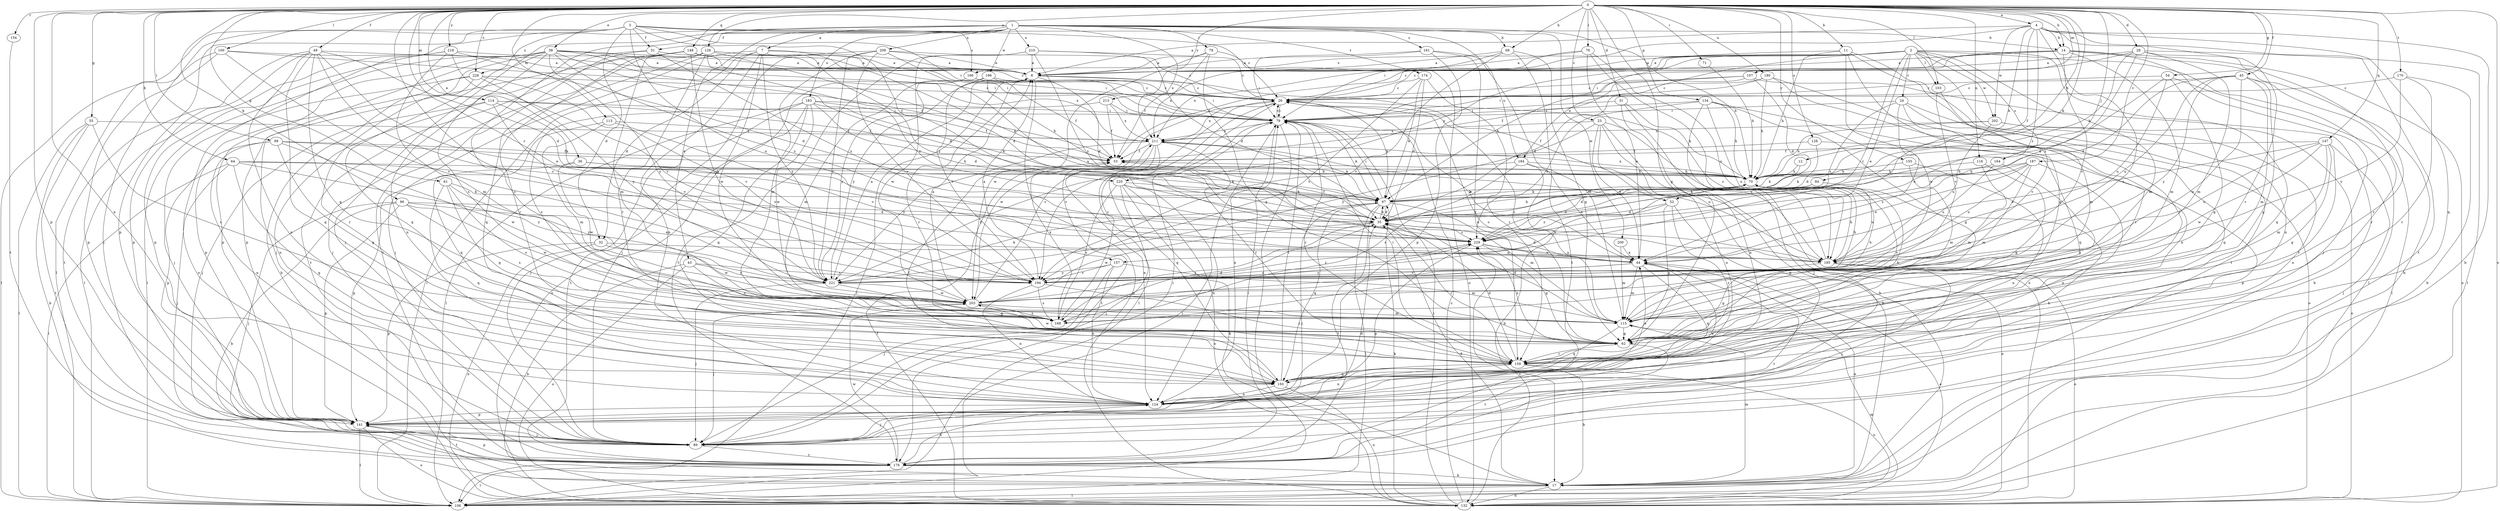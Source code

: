 strict digraph  {
0;
1;
2;
3;
4;
7;
8;
11;
12;
14;
17;
23;
24;
26;
28;
31;
32;
35;
36;
38;
43;
44;
45;
49;
51;
52;
53;
54;
55;
61;
62;
64;
68;
70;
71;
76;
78;
79;
84;
89;
96;
97;
99;
100;
103;
106;
107;
113;
114;
115;
116;
124;
126;
128;
132;
134;
141;
147;
148;
150;
154;
155;
157;
159;
161;
164;
166;
168;
170;
174;
176;
180;
183;
184;
185;
187;
194;
196;
200;
202;
203;
209;
210;
211;
213;
218;
220;
221;
228;
229;
0 -> 4  [label=a];
0 -> 11  [label=b];
0 -> 12  [label=b];
0 -> 14  [label=b];
0 -> 23  [label=c];
0 -> 28  [label=d];
0 -> 31  [label=d];
0 -> 36  [label=e];
0 -> 38  [label=e];
0 -> 45  [label=f];
0 -> 49  [label=f];
0 -> 54  [label=g];
0 -> 55  [label=g];
0 -> 61  [label=g];
0 -> 62  [label=g];
0 -> 64  [label=h];
0 -> 68  [label=h];
0 -> 71  [label=i];
0 -> 76  [label=i];
0 -> 84  [label=j];
0 -> 96  [label=k];
0 -> 97  [label=k];
0 -> 99  [label=l];
0 -> 100  [label=l];
0 -> 103  [label=l];
0 -> 107  [label=m];
0 -> 113  [label=m];
0 -> 114  [label=m];
0 -> 116  [label=n];
0 -> 124  [label=n];
0 -> 126  [label=o];
0 -> 128  [label=o];
0 -> 132  [label=o];
0 -> 134  [label=p];
0 -> 141  [label=p];
0 -> 147  [label=q];
0 -> 148  [label=q];
0 -> 154  [label=r];
0 -> 155  [label=r];
0 -> 157  [label=r];
0 -> 170  [label=t];
0 -> 180  [label=u];
0 -> 187  [label=v];
0 -> 194  [label=v];
0 -> 213  [label=y];
0 -> 218  [label=y];
0 -> 228  [label=z];
1 -> 7  [label=a];
1 -> 43  [label=e];
1 -> 51  [label=f];
1 -> 68  [label=h];
1 -> 70  [label=h];
1 -> 78  [label=i];
1 -> 89  [label=j];
1 -> 161  [label=s];
1 -> 174  [label=t];
1 -> 176  [label=t];
1 -> 183  [label=u];
1 -> 184  [label=u];
1 -> 196  [label=w];
1 -> 200  [label=w];
1 -> 209  [label=x];
1 -> 210  [label=x];
1 -> 211  [label=x];
1 -> 228  [label=z];
2 -> 8  [label=a];
2 -> 24  [label=c];
2 -> 26  [label=c];
2 -> 44  [label=e];
2 -> 97  [label=k];
2 -> 103  [label=l];
2 -> 106  [label=l];
2 -> 115  [label=m];
2 -> 124  [label=n];
2 -> 150  [label=q];
2 -> 157  [label=r];
2 -> 164  [label=s];
2 -> 166  [label=s];
2 -> 184  [label=u];
2 -> 202  [label=w];
2 -> 220  [label=y];
3 -> 14  [label=b];
3 -> 26  [label=c];
3 -> 32  [label=d];
3 -> 51  [label=f];
3 -> 79  [label=i];
3 -> 89  [label=j];
3 -> 106  [label=l];
3 -> 132  [label=o];
3 -> 141  [label=p];
3 -> 166  [label=s];
3 -> 185  [label=u];
3 -> 220  [label=y];
4 -> 8  [label=a];
4 -> 14  [label=b];
4 -> 17  [label=b];
4 -> 52  [label=f];
4 -> 70  [label=h];
4 -> 79  [label=i];
4 -> 150  [label=q];
4 -> 159  [label=r];
4 -> 168  [label=s];
4 -> 176  [label=t];
4 -> 202  [label=w];
4 -> 229  [label=z];
7 -> 8  [label=a];
7 -> 32  [label=d];
7 -> 89  [label=j];
7 -> 97  [label=k];
7 -> 106  [label=l];
7 -> 124  [label=n];
7 -> 203  [label=w];
7 -> 221  [label=y];
7 -> 229  [label=z];
8 -> 26  [label=c];
8 -> 35  [label=d];
8 -> 52  [label=f];
8 -> 106  [label=l];
8 -> 132  [label=o];
8 -> 159  [label=r];
8 -> 221  [label=y];
11 -> 8  [label=a];
11 -> 62  [label=g];
11 -> 70  [label=h];
11 -> 159  [label=r];
11 -> 176  [label=t];
11 -> 203  [label=w];
12 -> 70  [label=h];
12 -> 97  [label=k];
14 -> 8  [label=a];
14 -> 17  [label=b];
14 -> 26  [label=c];
14 -> 53  [label=f];
14 -> 89  [label=j];
14 -> 115  [label=m];
14 -> 132  [label=o];
14 -> 194  [label=v];
17 -> 35  [label=d];
17 -> 44  [label=e];
17 -> 106  [label=l];
17 -> 115  [label=m];
17 -> 132  [label=o];
23 -> 17  [label=b];
23 -> 44  [label=e];
23 -> 124  [label=n];
23 -> 141  [label=p];
23 -> 185  [label=u];
23 -> 211  [label=x];
23 -> 221  [label=y];
24 -> 44  [label=e];
24 -> 79  [label=i];
24 -> 132  [label=o];
24 -> 150  [label=q];
24 -> 194  [label=v];
24 -> 229  [label=z];
26 -> 79  [label=i];
26 -> 97  [label=k];
26 -> 106  [label=l];
26 -> 203  [label=w];
26 -> 211  [label=x];
28 -> 8  [label=a];
28 -> 70  [label=h];
28 -> 79  [label=i];
28 -> 106  [label=l];
28 -> 115  [label=m];
28 -> 159  [label=r];
28 -> 229  [label=z];
31 -> 17  [label=b];
31 -> 70  [label=h];
31 -> 79  [label=i];
31 -> 124  [label=n];
32 -> 132  [label=o];
32 -> 141  [label=p];
32 -> 185  [label=u];
32 -> 203  [label=w];
35 -> 53  [label=f];
35 -> 70  [label=h];
35 -> 97  [label=k];
35 -> 159  [label=r];
35 -> 168  [label=s];
35 -> 203  [label=w];
35 -> 229  [label=z];
36 -> 70  [label=h];
36 -> 97  [label=k];
36 -> 141  [label=p];
36 -> 203  [label=w];
38 -> 8  [label=a];
38 -> 17  [label=b];
38 -> 26  [label=c];
38 -> 35  [label=d];
38 -> 53  [label=f];
38 -> 79  [label=i];
38 -> 89  [label=j];
38 -> 106  [label=l];
38 -> 141  [label=p];
38 -> 150  [label=q];
38 -> 168  [label=s];
38 -> 221  [label=y];
38 -> 229  [label=z];
43 -> 17  [label=b];
43 -> 132  [label=o];
43 -> 168  [label=s];
43 -> 194  [label=v];
43 -> 221  [label=y];
44 -> 35  [label=d];
44 -> 115  [label=m];
44 -> 150  [label=q];
44 -> 176  [label=t];
44 -> 194  [label=v];
44 -> 221  [label=y];
45 -> 26  [label=c];
45 -> 35  [label=d];
45 -> 62  [label=g];
45 -> 115  [label=m];
45 -> 159  [label=r];
45 -> 185  [label=u];
45 -> 203  [label=w];
45 -> 221  [label=y];
49 -> 8  [label=a];
49 -> 35  [label=d];
49 -> 44  [label=e];
49 -> 62  [label=g];
49 -> 124  [label=n];
49 -> 141  [label=p];
49 -> 150  [label=q];
49 -> 176  [label=t];
49 -> 194  [label=v];
51 -> 8  [label=a];
51 -> 124  [label=n];
51 -> 168  [label=s];
51 -> 229  [label=z];
52 -> 35  [label=d];
52 -> 62  [label=g];
52 -> 132  [label=o];
52 -> 159  [label=r];
52 -> 229  [label=z];
53 -> 70  [label=h];
54 -> 26  [label=c];
54 -> 35  [label=d];
54 -> 62  [label=g];
54 -> 106  [label=l];
54 -> 185  [label=u];
55 -> 17  [label=b];
55 -> 106  [label=l];
55 -> 168  [label=s];
55 -> 176  [label=t];
55 -> 211  [label=x];
61 -> 62  [label=g];
61 -> 97  [label=k];
61 -> 150  [label=q];
61 -> 168  [label=s];
61 -> 221  [label=y];
62 -> 26  [label=c];
62 -> 70  [label=h];
62 -> 159  [label=r];
62 -> 176  [label=t];
62 -> 203  [label=w];
62 -> 229  [label=z];
64 -> 70  [label=h];
64 -> 89  [label=j];
64 -> 106  [label=l];
64 -> 150  [label=q];
64 -> 221  [label=y];
64 -> 229  [label=z];
68 -> 8  [label=a];
68 -> 53  [label=f];
68 -> 62  [label=g];
68 -> 176  [label=t];
68 -> 194  [label=v];
70 -> 97  [label=k];
70 -> 168  [label=s];
70 -> 194  [label=v];
70 -> 211  [label=x];
70 -> 229  [label=z];
71 -> 70  [label=h];
76 -> 8  [label=a];
76 -> 44  [label=e];
76 -> 132  [label=o];
76 -> 185  [label=u];
76 -> 211  [label=x];
78 -> 8  [label=a];
78 -> 62  [label=g];
78 -> 132  [label=o];
78 -> 203  [label=w];
78 -> 211  [label=x];
79 -> 26  [label=c];
79 -> 44  [label=e];
79 -> 97  [label=k];
79 -> 106  [label=l];
79 -> 124  [label=n];
79 -> 159  [label=r];
79 -> 194  [label=v];
79 -> 211  [label=x];
84 -> 35  [label=d];
84 -> 97  [label=k];
84 -> 185  [label=u];
89 -> 35  [label=d];
89 -> 79  [label=i];
89 -> 176  [label=t];
96 -> 17  [label=b];
96 -> 35  [label=d];
96 -> 44  [label=e];
96 -> 89  [label=j];
96 -> 141  [label=p];
96 -> 168  [label=s];
96 -> 203  [label=w];
97 -> 35  [label=d];
97 -> 70  [label=h];
97 -> 79  [label=i];
97 -> 89  [label=j];
97 -> 106  [label=l];
97 -> 115  [label=m];
97 -> 150  [label=q];
97 -> 176  [label=t];
99 -> 53  [label=f];
99 -> 62  [label=g];
99 -> 70  [label=h];
99 -> 124  [label=n];
99 -> 141  [label=p];
99 -> 203  [label=w];
100 -> 8  [label=a];
100 -> 106  [label=l];
100 -> 141  [label=p];
100 -> 194  [label=v];
100 -> 211  [label=x];
103 -> 115  [label=m];
103 -> 194  [label=v];
106 -> 79  [label=i];
106 -> 115  [label=m];
107 -> 17  [label=b];
107 -> 26  [label=c];
107 -> 35  [label=d];
107 -> 53  [label=f];
107 -> 79  [label=i];
113 -> 115  [label=m];
113 -> 150  [label=q];
113 -> 194  [label=v];
113 -> 211  [label=x];
114 -> 53  [label=f];
114 -> 79  [label=i];
114 -> 89  [label=j];
114 -> 97  [label=k];
114 -> 124  [label=n];
114 -> 194  [label=v];
115 -> 26  [label=c];
115 -> 35  [label=d];
115 -> 62  [label=g];
115 -> 150  [label=q];
116 -> 62  [label=g];
116 -> 70  [label=h];
116 -> 115  [label=m];
124 -> 44  [label=e];
124 -> 89  [label=j];
124 -> 141  [label=p];
126 -> 8  [label=a];
126 -> 35  [label=d];
126 -> 79  [label=i];
126 -> 89  [label=j];
126 -> 150  [label=q];
126 -> 159  [label=r];
126 -> 176  [label=t];
126 -> 229  [label=z];
128 -> 35  [label=d];
128 -> 53  [label=f];
128 -> 141  [label=p];
132 -> 26  [label=c];
132 -> 44  [label=e];
132 -> 53  [label=f];
132 -> 79  [label=i];
132 -> 97  [label=k];
132 -> 229  [label=z];
134 -> 62  [label=g];
134 -> 70  [label=h];
134 -> 79  [label=i];
134 -> 89  [label=j];
134 -> 150  [label=q];
134 -> 185  [label=u];
134 -> 229  [label=z];
141 -> 70  [label=h];
141 -> 89  [label=j];
141 -> 106  [label=l];
141 -> 132  [label=o];
141 -> 176  [label=t];
147 -> 44  [label=e];
147 -> 53  [label=f];
147 -> 62  [label=g];
147 -> 89  [label=j];
147 -> 115  [label=m];
147 -> 159  [label=r];
147 -> 185  [label=u];
147 -> 203  [label=w];
148 -> 8  [label=a];
148 -> 79  [label=i];
148 -> 115  [label=m];
148 -> 141  [label=p];
148 -> 159  [label=r];
148 -> 221  [label=y];
150 -> 44  [label=e];
150 -> 53  [label=f];
150 -> 79  [label=i];
150 -> 124  [label=n];
150 -> 132  [label=o];
154 -> 176  [label=t];
155 -> 70  [label=h];
155 -> 115  [label=m];
155 -> 124  [label=n];
157 -> 89  [label=j];
157 -> 115  [label=m];
157 -> 124  [label=n];
157 -> 194  [label=v];
157 -> 221  [label=y];
159 -> 17  [label=b];
159 -> 35  [label=d];
159 -> 79  [label=i];
159 -> 124  [label=n];
159 -> 132  [label=o];
159 -> 150  [label=q];
161 -> 8  [label=a];
161 -> 79  [label=i];
161 -> 115  [label=m];
161 -> 141  [label=p];
161 -> 159  [label=r];
164 -> 62  [label=g];
164 -> 70  [label=h];
164 -> 185  [label=u];
166 -> 26  [label=c];
166 -> 79  [label=i];
166 -> 115  [label=m];
166 -> 132  [label=o];
168 -> 26  [label=c];
168 -> 35  [label=d];
168 -> 211  [label=x];
170 -> 17  [label=b];
170 -> 26  [label=c];
170 -> 159  [label=r];
170 -> 221  [label=y];
174 -> 26  [label=c];
174 -> 35  [label=d];
174 -> 97  [label=k];
174 -> 159  [label=r];
174 -> 194  [label=v];
176 -> 17  [label=b];
176 -> 79  [label=i];
176 -> 106  [label=l];
176 -> 124  [label=n];
176 -> 141  [label=p];
176 -> 203  [label=w];
180 -> 26  [label=c];
180 -> 35  [label=d];
180 -> 70  [label=h];
180 -> 124  [label=n];
180 -> 159  [label=r];
183 -> 35  [label=d];
183 -> 53  [label=f];
183 -> 79  [label=i];
183 -> 89  [label=j];
183 -> 97  [label=k];
183 -> 106  [label=l];
183 -> 150  [label=q];
183 -> 176  [label=t];
183 -> 203  [label=w];
184 -> 17  [label=b];
184 -> 44  [label=e];
184 -> 70  [label=h];
184 -> 168  [label=s];
184 -> 221  [label=y];
185 -> 26  [label=c];
185 -> 62  [label=g];
185 -> 70  [label=h];
185 -> 89  [label=j];
185 -> 132  [label=o];
187 -> 44  [label=e];
187 -> 70  [label=h];
187 -> 97  [label=k];
187 -> 115  [label=m];
187 -> 124  [label=n];
187 -> 185  [label=u];
187 -> 229  [label=z];
194 -> 8  [label=a];
194 -> 70  [label=h];
194 -> 124  [label=n];
194 -> 159  [label=r];
194 -> 168  [label=s];
194 -> 229  [label=z];
196 -> 26  [label=c];
196 -> 53  [label=f];
196 -> 70  [label=h];
196 -> 194  [label=v];
196 -> 221  [label=y];
200 -> 44  [label=e];
200 -> 115  [label=m];
202 -> 70  [label=h];
202 -> 124  [label=n];
202 -> 132  [label=o];
202 -> 185  [label=u];
202 -> 211  [label=x];
203 -> 8  [label=a];
203 -> 26  [label=c];
203 -> 70  [label=h];
203 -> 89  [label=j];
203 -> 115  [label=m];
203 -> 168  [label=s];
203 -> 229  [label=z];
209 -> 8  [label=a];
209 -> 26  [label=c];
209 -> 89  [label=j];
209 -> 115  [label=m];
209 -> 185  [label=u];
209 -> 194  [label=v];
209 -> 221  [label=y];
210 -> 8  [label=a];
210 -> 26  [label=c];
210 -> 35  [label=d];
210 -> 176  [label=t];
210 -> 203  [label=w];
210 -> 229  [label=z];
211 -> 53  [label=f];
211 -> 97  [label=k];
211 -> 124  [label=n];
211 -> 150  [label=q];
211 -> 159  [label=r];
211 -> 176  [label=t];
211 -> 185  [label=u];
211 -> 221  [label=y];
213 -> 53  [label=f];
213 -> 79  [label=i];
213 -> 168  [label=s];
213 -> 211  [label=x];
218 -> 8  [label=a];
218 -> 35  [label=d];
218 -> 106  [label=l];
218 -> 115  [label=m];
218 -> 141  [label=p];
218 -> 194  [label=v];
220 -> 17  [label=b];
220 -> 89  [label=j];
220 -> 97  [label=k];
220 -> 124  [label=n];
220 -> 132  [label=o];
220 -> 168  [label=s];
220 -> 185  [label=u];
221 -> 8  [label=a];
221 -> 62  [label=g];
221 -> 89  [label=j];
221 -> 97  [label=k];
221 -> 203  [label=w];
228 -> 26  [label=c];
228 -> 89  [label=j];
228 -> 141  [label=p];
228 -> 159  [label=r];
228 -> 194  [label=v];
228 -> 221  [label=y];
229 -> 44  [label=e];
229 -> 62  [label=g];
229 -> 141  [label=p];
229 -> 185  [label=u];
}
